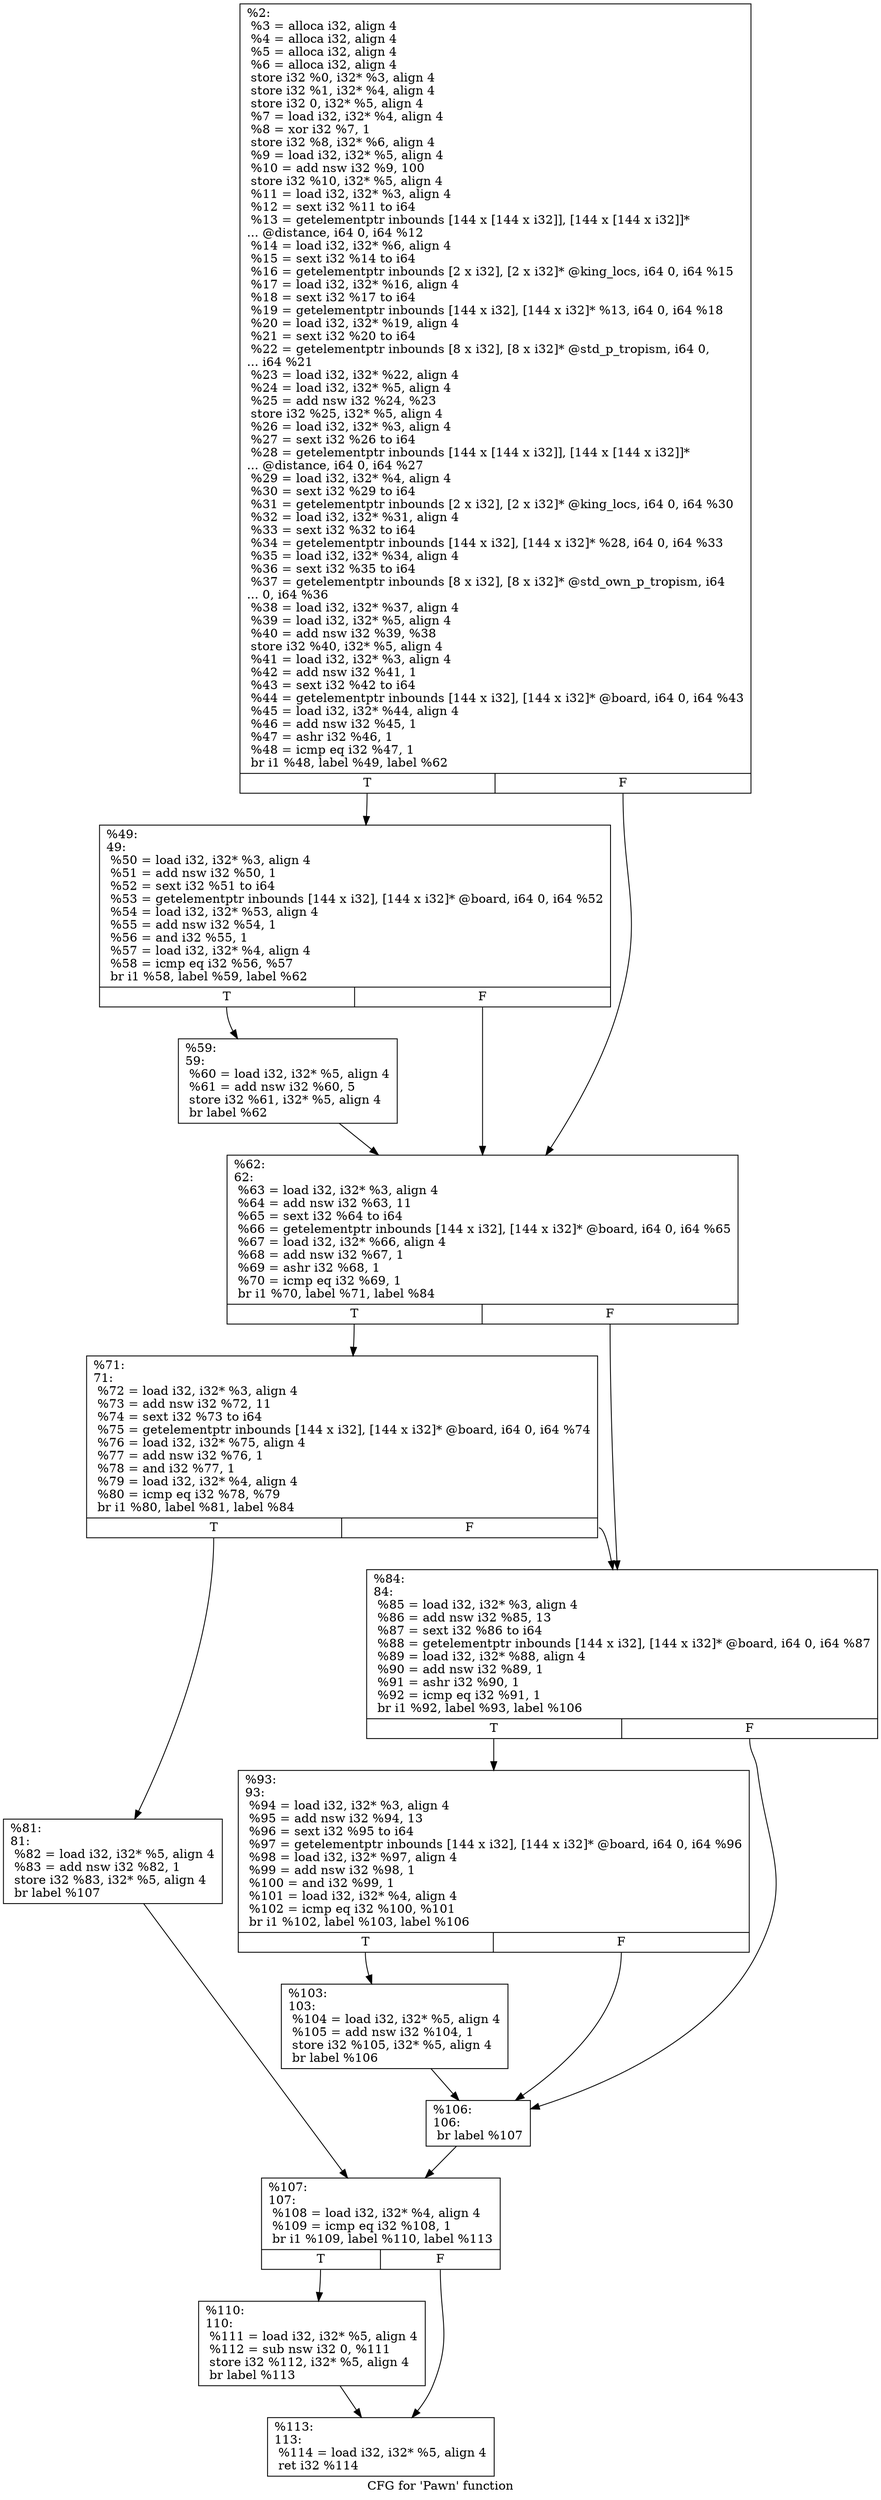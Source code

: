 digraph "CFG for 'Pawn' function" {
	label="CFG for 'Pawn' function";

	Node0x25c7380 [shape=record,label="{%2:\l  %3 = alloca i32, align 4\l  %4 = alloca i32, align 4\l  %5 = alloca i32, align 4\l  %6 = alloca i32, align 4\l  store i32 %0, i32* %3, align 4\l  store i32 %1, i32* %4, align 4\l  store i32 0, i32* %5, align 4\l  %7 = load i32, i32* %4, align 4\l  %8 = xor i32 %7, 1\l  store i32 %8, i32* %6, align 4\l  %9 = load i32, i32* %5, align 4\l  %10 = add nsw i32 %9, 100\l  store i32 %10, i32* %5, align 4\l  %11 = load i32, i32* %3, align 4\l  %12 = sext i32 %11 to i64\l  %13 = getelementptr inbounds [144 x [144 x i32]], [144 x [144 x i32]]*\l... @distance, i64 0, i64 %12\l  %14 = load i32, i32* %6, align 4\l  %15 = sext i32 %14 to i64\l  %16 = getelementptr inbounds [2 x i32], [2 x i32]* @king_locs, i64 0, i64 %15\l  %17 = load i32, i32* %16, align 4\l  %18 = sext i32 %17 to i64\l  %19 = getelementptr inbounds [144 x i32], [144 x i32]* %13, i64 0, i64 %18\l  %20 = load i32, i32* %19, align 4\l  %21 = sext i32 %20 to i64\l  %22 = getelementptr inbounds [8 x i32], [8 x i32]* @std_p_tropism, i64 0,\l... i64 %21\l  %23 = load i32, i32* %22, align 4\l  %24 = load i32, i32* %5, align 4\l  %25 = add nsw i32 %24, %23\l  store i32 %25, i32* %5, align 4\l  %26 = load i32, i32* %3, align 4\l  %27 = sext i32 %26 to i64\l  %28 = getelementptr inbounds [144 x [144 x i32]], [144 x [144 x i32]]*\l... @distance, i64 0, i64 %27\l  %29 = load i32, i32* %4, align 4\l  %30 = sext i32 %29 to i64\l  %31 = getelementptr inbounds [2 x i32], [2 x i32]* @king_locs, i64 0, i64 %30\l  %32 = load i32, i32* %31, align 4\l  %33 = sext i32 %32 to i64\l  %34 = getelementptr inbounds [144 x i32], [144 x i32]* %28, i64 0, i64 %33\l  %35 = load i32, i32* %34, align 4\l  %36 = sext i32 %35 to i64\l  %37 = getelementptr inbounds [8 x i32], [8 x i32]* @std_own_p_tropism, i64\l... 0, i64 %36\l  %38 = load i32, i32* %37, align 4\l  %39 = load i32, i32* %5, align 4\l  %40 = add nsw i32 %39, %38\l  store i32 %40, i32* %5, align 4\l  %41 = load i32, i32* %3, align 4\l  %42 = add nsw i32 %41, 1\l  %43 = sext i32 %42 to i64\l  %44 = getelementptr inbounds [144 x i32], [144 x i32]* @board, i64 0, i64 %43\l  %45 = load i32, i32* %44, align 4\l  %46 = add nsw i32 %45, 1\l  %47 = ashr i32 %46, 1\l  %48 = icmp eq i32 %47, 1\l  br i1 %48, label %49, label %62\l|{<s0>T|<s1>F}}"];
	Node0x25c7380:s0 -> Node0x25c8870;
	Node0x25c7380:s1 -> Node0x25c8910;
	Node0x25c8870 [shape=record,label="{%49:\l49:                                               \l  %50 = load i32, i32* %3, align 4\l  %51 = add nsw i32 %50, 1\l  %52 = sext i32 %51 to i64\l  %53 = getelementptr inbounds [144 x i32], [144 x i32]* @board, i64 0, i64 %52\l  %54 = load i32, i32* %53, align 4\l  %55 = add nsw i32 %54, 1\l  %56 = and i32 %55, 1\l  %57 = load i32, i32* %4, align 4\l  %58 = icmp eq i32 %56, %57\l  br i1 %58, label %59, label %62\l|{<s0>T|<s1>F}}"];
	Node0x25c8870:s0 -> Node0x25c88c0;
	Node0x25c8870:s1 -> Node0x25c8910;
	Node0x25c88c0 [shape=record,label="{%59:\l59:                                               \l  %60 = load i32, i32* %5, align 4\l  %61 = add nsw i32 %60, 5\l  store i32 %61, i32* %5, align 4\l  br label %62\l}"];
	Node0x25c88c0 -> Node0x25c8910;
	Node0x25c8910 [shape=record,label="{%62:\l62:                                               \l  %63 = load i32, i32* %3, align 4\l  %64 = add nsw i32 %63, 11\l  %65 = sext i32 %64 to i64\l  %66 = getelementptr inbounds [144 x i32], [144 x i32]* @board, i64 0, i64 %65\l  %67 = load i32, i32* %66, align 4\l  %68 = add nsw i32 %67, 1\l  %69 = ashr i32 %68, 1\l  %70 = icmp eq i32 %69, 1\l  br i1 %70, label %71, label %84\l|{<s0>T|<s1>F}}"];
	Node0x25c8910:s0 -> Node0x25c8960;
	Node0x25c8910:s1 -> Node0x25c8a00;
	Node0x25c8960 [shape=record,label="{%71:\l71:                                               \l  %72 = load i32, i32* %3, align 4\l  %73 = add nsw i32 %72, 11\l  %74 = sext i32 %73 to i64\l  %75 = getelementptr inbounds [144 x i32], [144 x i32]* @board, i64 0, i64 %74\l  %76 = load i32, i32* %75, align 4\l  %77 = add nsw i32 %76, 1\l  %78 = and i32 %77, 1\l  %79 = load i32, i32* %4, align 4\l  %80 = icmp eq i32 %78, %79\l  br i1 %80, label %81, label %84\l|{<s0>T|<s1>F}}"];
	Node0x25c8960:s0 -> Node0x25c89b0;
	Node0x25c8960:s1 -> Node0x25c8a00;
	Node0x25c89b0 [shape=record,label="{%81:\l81:                                               \l  %82 = load i32, i32* %5, align 4\l  %83 = add nsw i32 %82, 1\l  store i32 %83, i32* %5, align 4\l  br label %107\l}"];
	Node0x25c89b0 -> Node0x25c8b40;
	Node0x25c8a00 [shape=record,label="{%84:\l84:                                               \l  %85 = load i32, i32* %3, align 4\l  %86 = add nsw i32 %85, 13\l  %87 = sext i32 %86 to i64\l  %88 = getelementptr inbounds [144 x i32], [144 x i32]* @board, i64 0, i64 %87\l  %89 = load i32, i32* %88, align 4\l  %90 = add nsw i32 %89, 1\l  %91 = ashr i32 %90, 1\l  %92 = icmp eq i32 %91, 1\l  br i1 %92, label %93, label %106\l|{<s0>T|<s1>F}}"];
	Node0x25c8a00:s0 -> Node0x25c8a50;
	Node0x25c8a00:s1 -> Node0x25c8af0;
	Node0x25c8a50 [shape=record,label="{%93:\l93:                                               \l  %94 = load i32, i32* %3, align 4\l  %95 = add nsw i32 %94, 13\l  %96 = sext i32 %95 to i64\l  %97 = getelementptr inbounds [144 x i32], [144 x i32]* @board, i64 0, i64 %96\l  %98 = load i32, i32* %97, align 4\l  %99 = add nsw i32 %98, 1\l  %100 = and i32 %99, 1\l  %101 = load i32, i32* %4, align 4\l  %102 = icmp eq i32 %100, %101\l  br i1 %102, label %103, label %106\l|{<s0>T|<s1>F}}"];
	Node0x25c8a50:s0 -> Node0x25c8aa0;
	Node0x25c8a50:s1 -> Node0x25c8af0;
	Node0x25c8aa0 [shape=record,label="{%103:\l103:                                              \l  %104 = load i32, i32* %5, align 4\l  %105 = add nsw i32 %104, 1\l  store i32 %105, i32* %5, align 4\l  br label %106\l}"];
	Node0x25c8aa0 -> Node0x25c8af0;
	Node0x25c8af0 [shape=record,label="{%106:\l106:                                              \l  br label %107\l}"];
	Node0x25c8af0 -> Node0x25c8b40;
	Node0x25c8b40 [shape=record,label="{%107:\l107:                                              \l  %108 = load i32, i32* %4, align 4\l  %109 = icmp eq i32 %108, 1\l  br i1 %109, label %110, label %113\l|{<s0>T|<s1>F}}"];
	Node0x25c8b40:s0 -> Node0x25c8b90;
	Node0x25c8b40:s1 -> Node0x25c8be0;
	Node0x25c8b90 [shape=record,label="{%110:\l110:                                              \l  %111 = load i32, i32* %5, align 4\l  %112 = sub nsw i32 0, %111\l  store i32 %112, i32* %5, align 4\l  br label %113\l}"];
	Node0x25c8b90 -> Node0x25c8be0;
	Node0x25c8be0 [shape=record,label="{%113:\l113:                                              \l  %114 = load i32, i32* %5, align 4\l  ret i32 %114\l}"];
}
